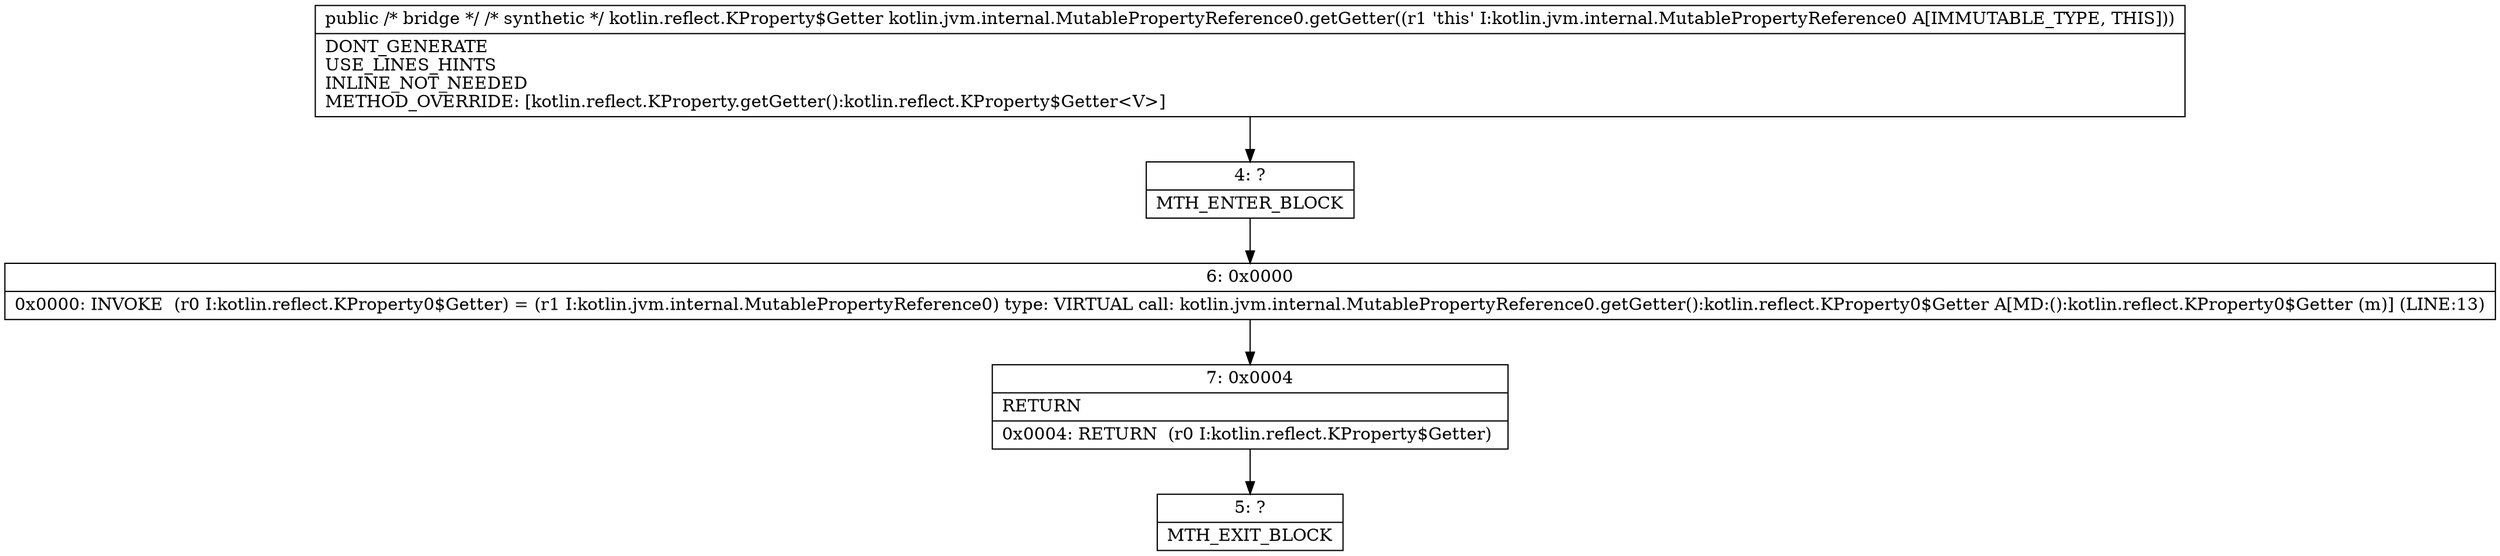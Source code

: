 digraph "CFG forkotlin.jvm.internal.MutablePropertyReference0.getGetter()Lkotlin\/reflect\/KProperty$Getter;" {
Node_4 [shape=record,label="{4\:\ ?|MTH_ENTER_BLOCK\l}"];
Node_6 [shape=record,label="{6\:\ 0x0000|0x0000: INVOKE  (r0 I:kotlin.reflect.KProperty0$Getter) = (r1 I:kotlin.jvm.internal.MutablePropertyReference0) type: VIRTUAL call: kotlin.jvm.internal.MutablePropertyReference0.getGetter():kotlin.reflect.KProperty0$Getter A[MD:():kotlin.reflect.KProperty0$Getter (m)] (LINE:13)\l}"];
Node_7 [shape=record,label="{7\:\ 0x0004|RETURN\l|0x0004: RETURN  (r0 I:kotlin.reflect.KProperty$Getter) \l}"];
Node_5 [shape=record,label="{5\:\ ?|MTH_EXIT_BLOCK\l}"];
MethodNode[shape=record,label="{public \/* bridge *\/ \/* synthetic *\/ kotlin.reflect.KProperty$Getter kotlin.jvm.internal.MutablePropertyReference0.getGetter((r1 'this' I:kotlin.jvm.internal.MutablePropertyReference0 A[IMMUTABLE_TYPE, THIS]))  | DONT_GENERATE\lUSE_LINES_HINTS\lINLINE_NOT_NEEDED\lMETHOD_OVERRIDE: [kotlin.reflect.KProperty.getGetter():kotlin.reflect.KProperty$Getter\<V\>]\l}"];
MethodNode -> Node_4;Node_4 -> Node_6;
Node_6 -> Node_7;
Node_7 -> Node_5;
}


